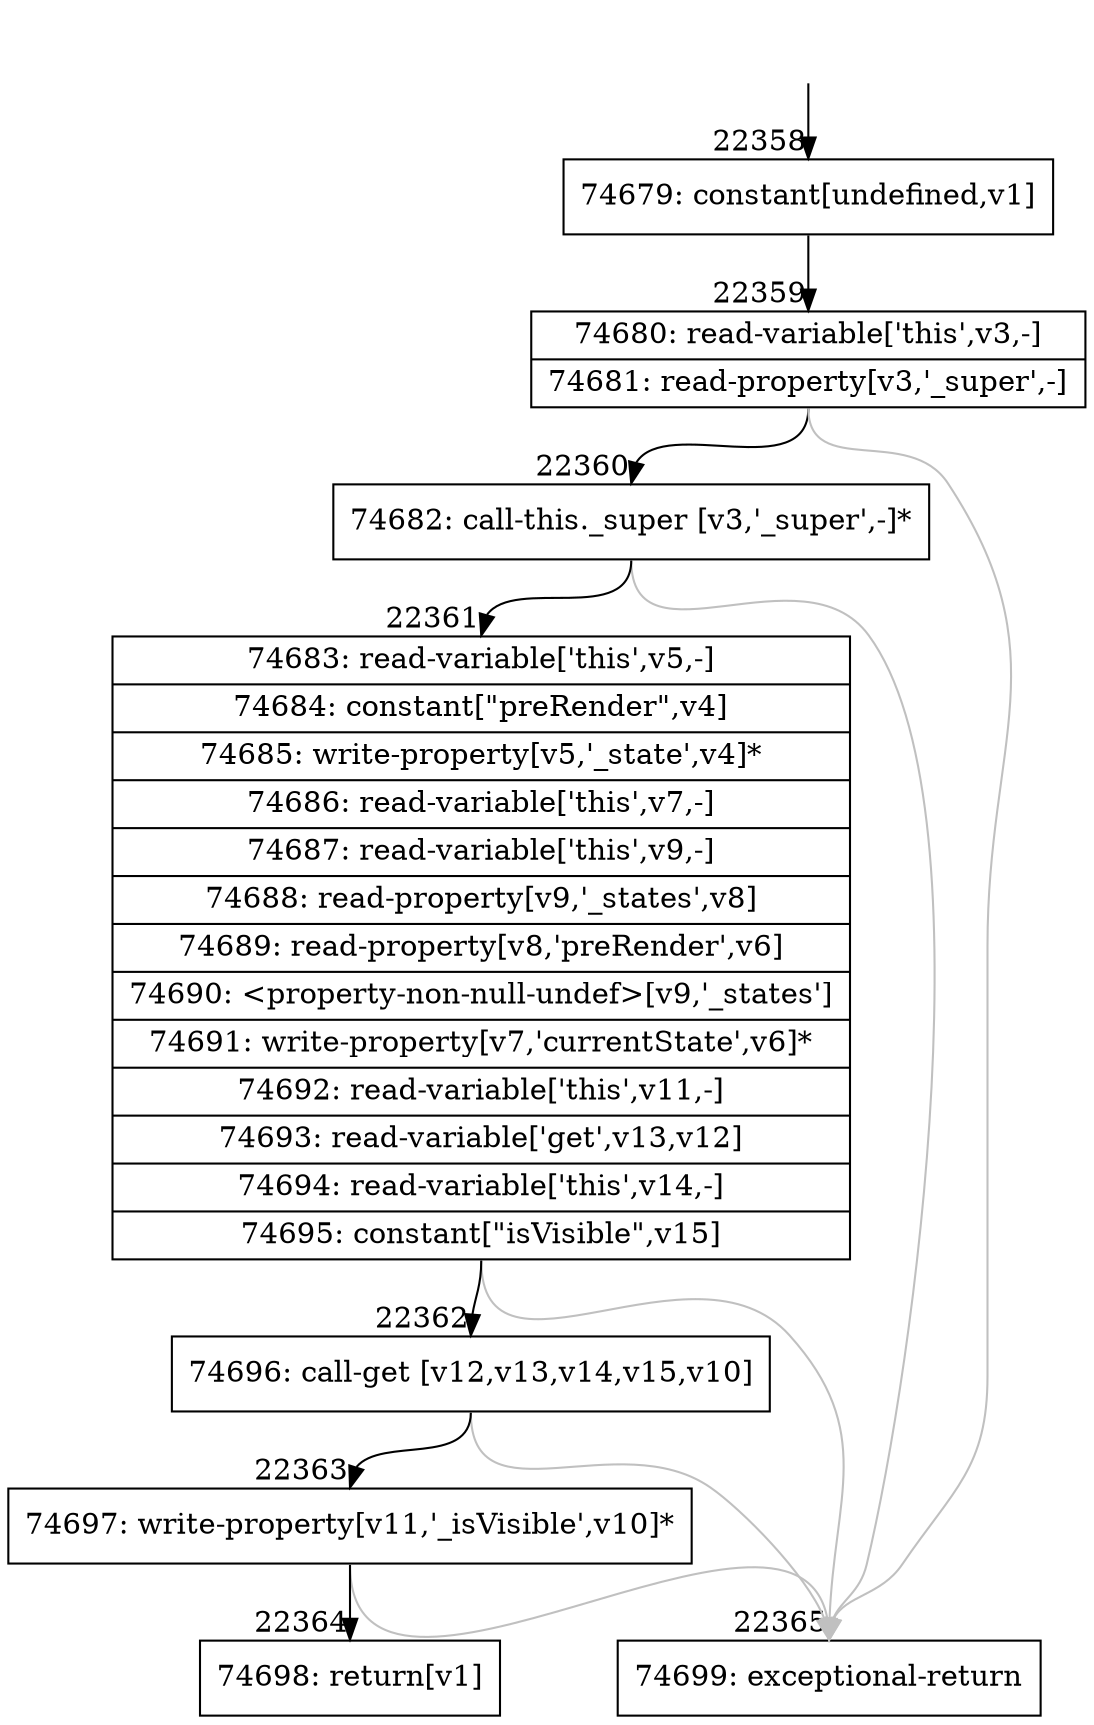 digraph {
rankdir="TD"
BB_entry1951[shape=none,label=""];
BB_entry1951 -> BB22358 [tailport=s, headport=n, headlabel="    22358"]
BB22358 [shape=record label="{74679: constant[undefined,v1]}" ] 
BB22358 -> BB22359 [tailport=s, headport=n, headlabel="      22359"]
BB22359 [shape=record label="{74680: read-variable['this',v3,-]|74681: read-property[v3,'_super',-]}" ] 
BB22359 -> BB22360 [tailport=s, headport=n, headlabel="      22360"]
BB22359 -> BB22365 [tailport=s, headport=n, color=gray, headlabel="      22365"]
BB22360 [shape=record label="{74682: call-this._super [v3,'_super',-]*}" ] 
BB22360 -> BB22361 [tailport=s, headport=n, headlabel="      22361"]
BB22360 -> BB22365 [tailport=s, headport=n, color=gray]
BB22361 [shape=record label="{74683: read-variable['this',v5,-]|74684: constant[\"preRender\",v4]|74685: write-property[v5,'_state',v4]*|74686: read-variable['this',v7,-]|74687: read-variable['this',v9,-]|74688: read-property[v9,'_states',v8]|74689: read-property[v8,'preRender',v6]|74690: \<property-non-null-undef\>[v9,'_states']|74691: write-property[v7,'currentState',v6]*|74692: read-variable['this',v11,-]|74693: read-variable['get',v13,v12]|74694: read-variable['this',v14,-]|74695: constant[\"isVisible\",v15]}" ] 
BB22361 -> BB22362 [tailport=s, headport=n, headlabel="      22362"]
BB22361 -> BB22365 [tailport=s, headport=n, color=gray]
BB22362 [shape=record label="{74696: call-get [v12,v13,v14,v15,v10]}" ] 
BB22362 -> BB22363 [tailport=s, headport=n, headlabel="      22363"]
BB22362 -> BB22365 [tailport=s, headport=n, color=gray]
BB22363 [shape=record label="{74697: write-property[v11,'_isVisible',v10]*}" ] 
BB22363 -> BB22364 [tailport=s, headport=n, headlabel="      22364"]
BB22363 -> BB22365 [tailport=s, headport=n, color=gray]
BB22364 [shape=record label="{74698: return[v1]}" ] 
BB22365 [shape=record label="{74699: exceptional-return}" ] 
//#$~ 42073
}
